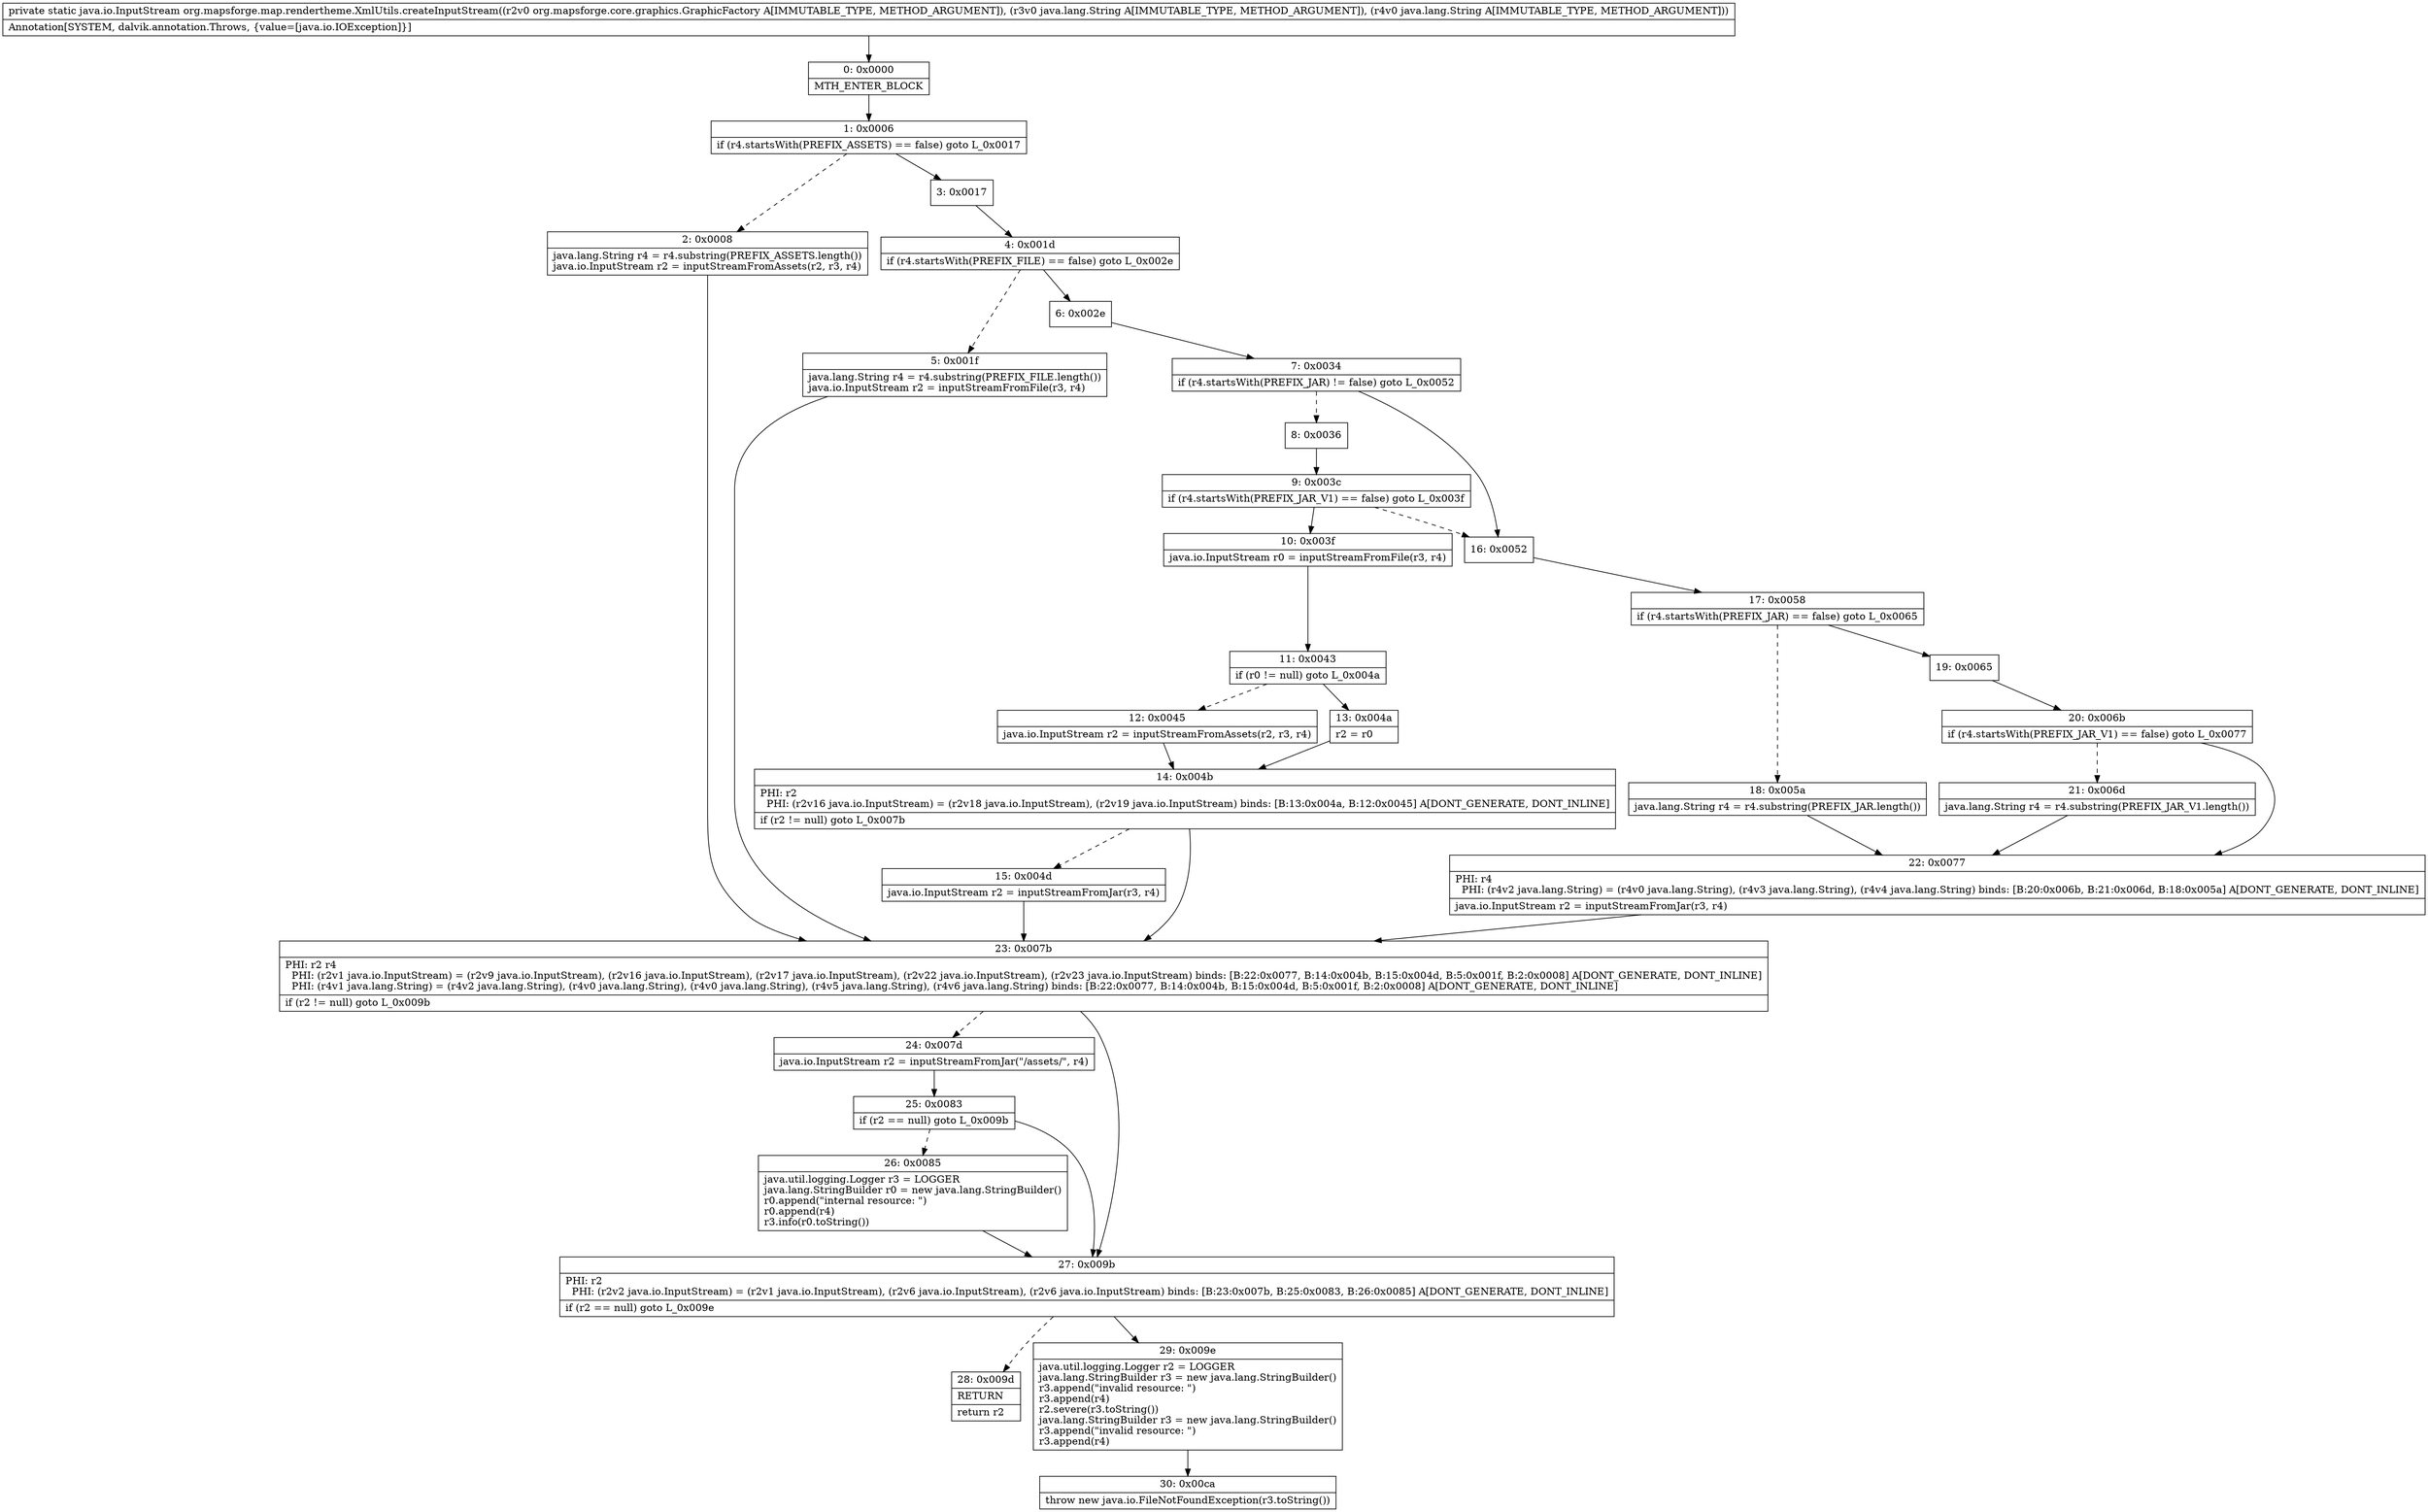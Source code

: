 digraph "CFG fororg.mapsforge.map.rendertheme.XmlUtils.createInputStream(Lorg\/mapsforge\/core\/graphics\/GraphicFactory;Ljava\/lang\/String;Ljava\/lang\/String;)Ljava\/io\/InputStream;" {
Node_0 [shape=record,label="{0\:\ 0x0000|MTH_ENTER_BLOCK\l}"];
Node_1 [shape=record,label="{1\:\ 0x0006|if (r4.startsWith(PREFIX_ASSETS) == false) goto L_0x0017\l}"];
Node_2 [shape=record,label="{2\:\ 0x0008|java.lang.String r4 = r4.substring(PREFIX_ASSETS.length())\ljava.io.InputStream r2 = inputStreamFromAssets(r2, r3, r4)\l}"];
Node_3 [shape=record,label="{3\:\ 0x0017}"];
Node_4 [shape=record,label="{4\:\ 0x001d|if (r4.startsWith(PREFIX_FILE) == false) goto L_0x002e\l}"];
Node_5 [shape=record,label="{5\:\ 0x001f|java.lang.String r4 = r4.substring(PREFIX_FILE.length())\ljava.io.InputStream r2 = inputStreamFromFile(r3, r4)\l}"];
Node_6 [shape=record,label="{6\:\ 0x002e}"];
Node_7 [shape=record,label="{7\:\ 0x0034|if (r4.startsWith(PREFIX_JAR) != false) goto L_0x0052\l}"];
Node_8 [shape=record,label="{8\:\ 0x0036}"];
Node_9 [shape=record,label="{9\:\ 0x003c|if (r4.startsWith(PREFIX_JAR_V1) == false) goto L_0x003f\l}"];
Node_10 [shape=record,label="{10\:\ 0x003f|java.io.InputStream r0 = inputStreamFromFile(r3, r4)\l}"];
Node_11 [shape=record,label="{11\:\ 0x0043|if (r0 != null) goto L_0x004a\l}"];
Node_12 [shape=record,label="{12\:\ 0x0045|java.io.InputStream r2 = inputStreamFromAssets(r2, r3, r4)\l}"];
Node_13 [shape=record,label="{13\:\ 0x004a|r2 = r0\l}"];
Node_14 [shape=record,label="{14\:\ 0x004b|PHI: r2 \l  PHI: (r2v16 java.io.InputStream) = (r2v18 java.io.InputStream), (r2v19 java.io.InputStream) binds: [B:13:0x004a, B:12:0x0045] A[DONT_GENERATE, DONT_INLINE]\l|if (r2 != null) goto L_0x007b\l}"];
Node_15 [shape=record,label="{15\:\ 0x004d|java.io.InputStream r2 = inputStreamFromJar(r3, r4)\l}"];
Node_16 [shape=record,label="{16\:\ 0x0052}"];
Node_17 [shape=record,label="{17\:\ 0x0058|if (r4.startsWith(PREFIX_JAR) == false) goto L_0x0065\l}"];
Node_18 [shape=record,label="{18\:\ 0x005a|java.lang.String r4 = r4.substring(PREFIX_JAR.length())\l}"];
Node_19 [shape=record,label="{19\:\ 0x0065}"];
Node_20 [shape=record,label="{20\:\ 0x006b|if (r4.startsWith(PREFIX_JAR_V1) == false) goto L_0x0077\l}"];
Node_21 [shape=record,label="{21\:\ 0x006d|java.lang.String r4 = r4.substring(PREFIX_JAR_V1.length())\l}"];
Node_22 [shape=record,label="{22\:\ 0x0077|PHI: r4 \l  PHI: (r4v2 java.lang.String) = (r4v0 java.lang.String), (r4v3 java.lang.String), (r4v4 java.lang.String) binds: [B:20:0x006b, B:21:0x006d, B:18:0x005a] A[DONT_GENERATE, DONT_INLINE]\l|java.io.InputStream r2 = inputStreamFromJar(r3, r4)\l}"];
Node_23 [shape=record,label="{23\:\ 0x007b|PHI: r2 r4 \l  PHI: (r2v1 java.io.InputStream) = (r2v9 java.io.InputStream), (r2v16 java.io.InputStream), (r2v17 java.io.InputStream), (r2v22 java.io.InputStream), (r2v23 java.io.InputStream) binds: [B:22:0x0077, B:14:0x004b, B:15:0x004d, B:5:0x001f, B:2:0x0008] A[DONT_GENERATE, DONT_INLINE]\l  PHI: (r4v1 java.lang.String) = (r4v2 java.lang.String), (r4v0 java.lang.String), (r4v0 java.lang.String), (r4v5 java.lang.String), (r4v6 java.lang.String) binds: [B:22:0x0077, B:14:0x004b, B:15:0x004d, B:5:0x001f, B:2:0x0008] A[DONT_GENERATE, DONT_INLINE]\l|if (r2 != null) goto L_0x009b\l}"];
Node_24 [shape=record,label="{24\:\ 0x007d|java.io.InputStream r2 = inputStreamFromJar(\"\/assets\/\", r4)\l}"];
Node_25 [shape=record,label="{25\:\ 0x0083|if (r2 == null) goto L_0x009b\l}"];
Node_26 [shape=record,label="{26\:\ 0x0085|java.util.logging.Logger r3 = LOGGER\ljava.lang.StringBuilder r0 = new java.lang.StringBuilder()\lr0.append(\"internal resource: \")\lr0.append(r4)\lr3.info(r0.toString())\l}"];
Node_27 [shape=record,label="{27\:\ 0x009b|PHI: r2 \l  PHI: (r2v2 java.io.InputStream) = (r2v1 java.io.InputStream), (r2v6 java.io.InputStream), (r2v6 java.io.InputStream) binds: [B:23:0x007b, B:25:0x0083, B:26:0x0085] A[DONT_GENERATE, DONT_INLINE]\l|if (r2 == null) goto L_0x009e\l}"];
Node_28 [shape=record,label="{28\:\ 0x009d|RETURN\l|return r2\l}"];
Node_29 [shape=record,label="{29\:\ 0x009e|java.util.logging.Logger r2 = LOGGER\ljava.lang.StringBuilder r3 = new java.lang.StringBuilder()\lr3.append(\"invalid resource: \")\lr3.append(r4)\lr2.severe(r3.toString())\ljava.lang.StringBuilder r3 = new java.lang.StringBuilder()\lr3.append(\"invalid resource: \")\lr3.append(r4)\l}"];
Node_30 [shape=record,label="{30\:\ 0x00ca|throw new java.io.FileNotFoundException(r3.toString())\l}"];
MethodNode[shape=record,label="{private static java.io.InputStream org.mapsforge.map.rendertheme.XmlUtils.createInputStream((r2v0 org.mapsforge.core.graphics.GraphicFactory A[IMMUTABLE_TYPE, METHOD_ARGUMENT]), (r3v0 java.lang.String A[IMMUTABLE_TYPE, METHOD_ARGUMENT]), (r4v0 java.lang.String A[IMMUTABLE_TYPE, METHOD_ARGUMENT]))  | Annotation[SYSTEM, dalvik.annotation.Throws, \{value=[java.io.IOException]\}]\l}"];
MethodNode -> Node_0;
Node_0 -> Node_1;
Node_1 -> Node_2[style=dashed];
Node_1 -> Node_3;
Node_2 -> Node_23;
Node_3 -> Node_4;
Node_4 -> Node_5[style=dashed];
Node_4 -> Node_6;
Node_5 -> Node_23;
Node_6 -> Node_7;
Node_7 -> Node_8[style=dashed];
Node_7 -> Node_16;
Node_8 -> Node_9;
Node_9 -> Node_10;
Node_9 -> Node_16[style=dashed];
Node_10 -> Node_11;
Node_11 -> Node_12[style=dashed];
Node_11 -> Node_13;
Node_12 -> Node_14;
Node_13 -> Node_14;
Node_14 -> Node_15[style=dashed];
Node_14 -> Node_23;
Node_15 -> Node_23;
Node_16 -> Node_17;
Node_17 -> Node_18[style=dashed];
Node_17 -> Node_19;
Node_18 -> Node_22;
Node_19 -> Node_20;
Node_20 -> Node_21[style=dashed];
Node_20 -> Node_22;
Node_21 -> Node_22;
Node_22 -> Node_23;
Node_23 -> Node_24[style=dashed];
Node_23 -> Node_27;
Node_24 -> Node_25;
Node_25 -> Node_26[style=dashed];
Node_25 -> Node_27;
Node_26 -> Node_27;
Node_27 -> Node_28[style=dashed];
Node_27 -> Node_29;
Node_29 -> Node_30;
}

